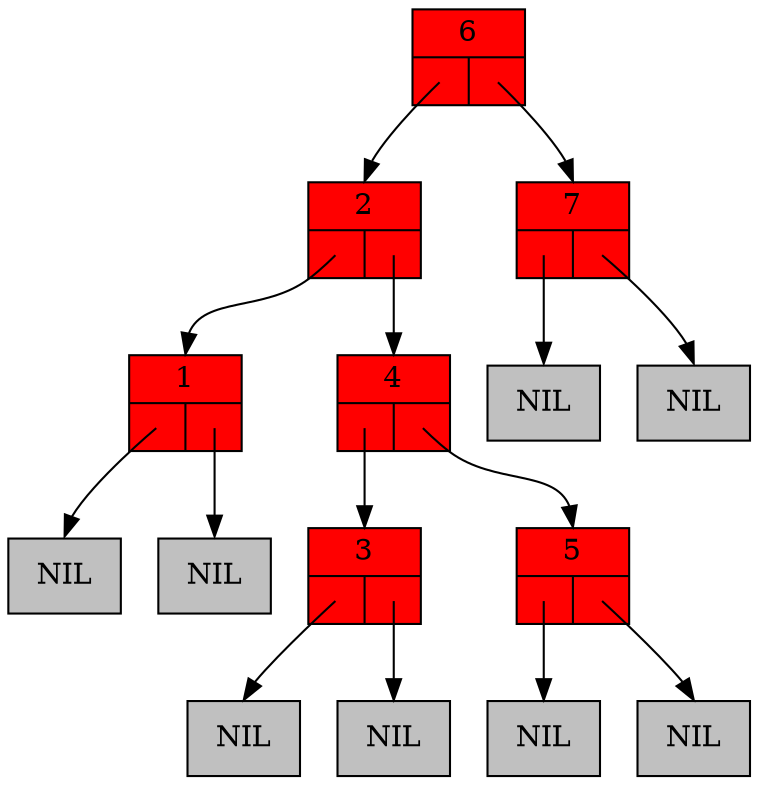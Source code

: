 digraph RedBlackTree {
	graph [ranksep=0.5];
	node [shape = record];

	n1 [style=filled, fillcolor=red, label="{1|{<left>|<right>}}"];
	lnil1 [style=filled, fillcolor=grey, label="NIL"];
	n1:left:c -> lnil1:n [headclip=false, tailclip=false]
	rnil1 [style=filled, fillcolor=grey, label="NIL"];
	n1:right:c -> rnil1:n [headclip=false, tailclip=false]
	n2 [style=filled, fillcolor=red, label="{2|{<left>|<right>}}"];
	n2:left:c -> n1:n [headclip=false, tailclip=false]
	n2:right:c -> n4:n [headclip=false, tailclip=false]
	n3 [style=filled, fillcolor=red, label="{3|{<left>|<right>}}"];
	lnil3 [style=filled, fillcolor=grey, label="NIL"];
	n3:left:c -> lnil3:n [headclip=false, tailclip=false]
	rnil3 [style=filled, fillcolor=grey, label="NIL"];
	n3:right:c -> rnil3:n [headclip=false, tailclip=false]
	n4 [style=filled, fillcolor=red, label="{4|{<left>|<right>}}"];
	n4:left:c -> n3:n [headclip=false, tailclip=false]
	n4:right:c -> n5:n [headclip=false, tailclip=false]
	n5 [style=filled, fillcolor=red, label="{5|{<left>|<right>}}"];
	lnil5 [style=filled, fillcolor=grey, label="NIL"];
	n5:left:c -> lnil5:n [headclip=false, tailclip=false]
	rnil5 [style=filled, fillcolor=grey, label="NIL"];
	n5:right:c -> rnil5:n [headclip=false, tailclip=false]
	n6 [style=filled, fillcolor=red, label="{6|{<left>|<right>}}"];
	n6:left:c -> n2:n [headclip=false, tailclip=false]
	n6:right:c -> n7:n [headclip=false, tailclip=false]
	n7 [style=filled, fillcolor=red, label="{7|{<left>|<right>}}"];
	lnil7 [style=filled, fillcolor=grey, label="NIL"];
	n7:left:c -> lnil7:n [headclip=false, tailclip=false]
	rnil7 [style=filled, fillcolor=grey, label="NIL"];
	n7:right:c -> rnil7:n [headclip=false, tailclip=false]

}
